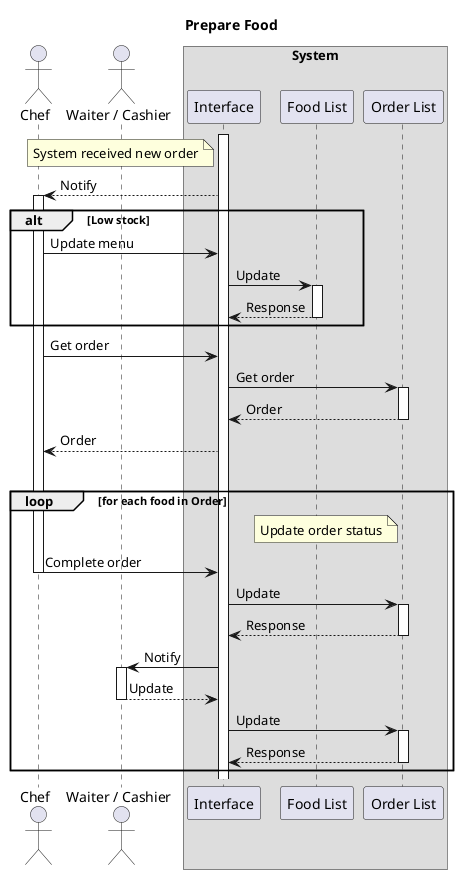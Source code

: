 @startuml Prepare Food

title Prepare Food

actor Chef
actor "Waiter / Cashier" as Useless
box System
    participant Interface
    participant "Food List" as Foods
    participant "Order List" as Orders
end box

note left Interface: System received new order
activate Interface
Interface --> Chef ++ : Notify  
alt Low stock
    Chef -> Interface: Update menu  
    Interface -> Foods ++ : Update 
    return Response
end
Chef -> Interface: Get order
Interface -> Orders ++ : Get order
return Order
Interface --> Chef: Order

|||

loop for each food in Order
    note left Orders: Update order status
    Chef -> Interface -- : Complete order
    Interface -> Orders ++ : Update
    return Response

    Interface -> Useless ++ : Notify
    Return Update
    Interface -> Orders ++ : Update
    return Response
end

@enduml